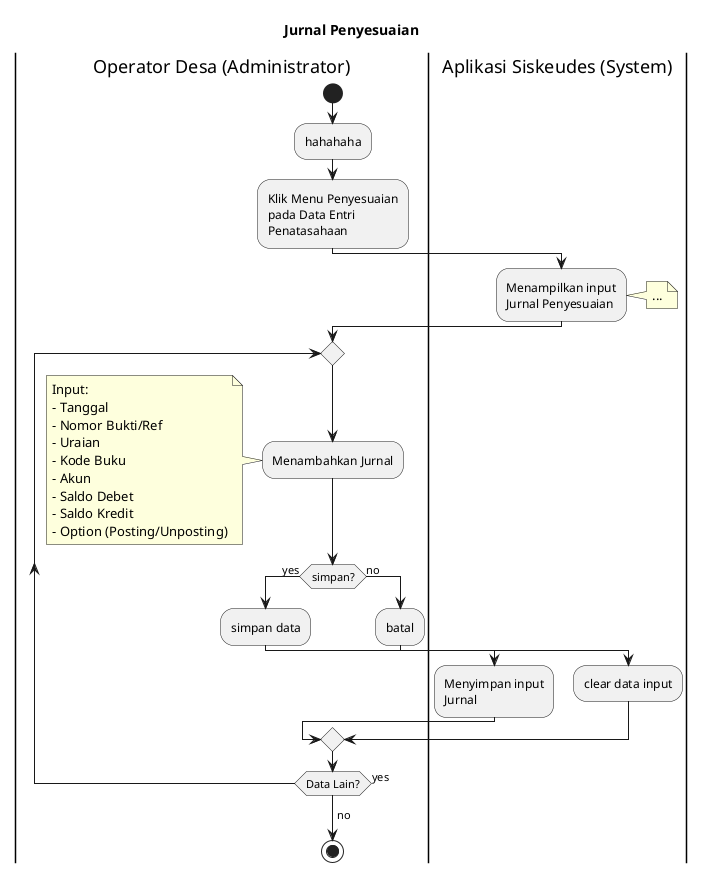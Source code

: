 @startuml Tes_DC

title "Jurnal Penyesuaian"
|Operator Desa (Administrator)|
start
:hahahaha;
:Klik Menu Penyesuaian
pada Data Entri
Penatasahaan;

|Aplikasi Siskeudes (System)|
:Menampilkan input
Jurnal Penyesuaian;
note right
...
endnote
|Operator Desa (Administrator)|
repeat
    :Menambahkan Jurnal;
    note left
        Input:
        - Tanggal
        - Nomor Bukti/Ref
        - Uraian
        - Kode Buku
        - Akun
        - Saldo Debet
        - Saldo Kredit
        - Option (Posting/Unposting)
    end note
    if (simpan?) then (yes)
        :simpan data;
        |Aplikasi Siskeudes (System)|
        :Menyimpan input
        Jurnal;

    else (no)
        |Operator Desa (Administrator)|
        :batal;
        |Aplikasi Siskeudes (System)|
        :clear data input;
    endif
    |Operator Desa (Administrator)|
repeat while (Data Lain?) is (yes)
->no;
stop



@enduml